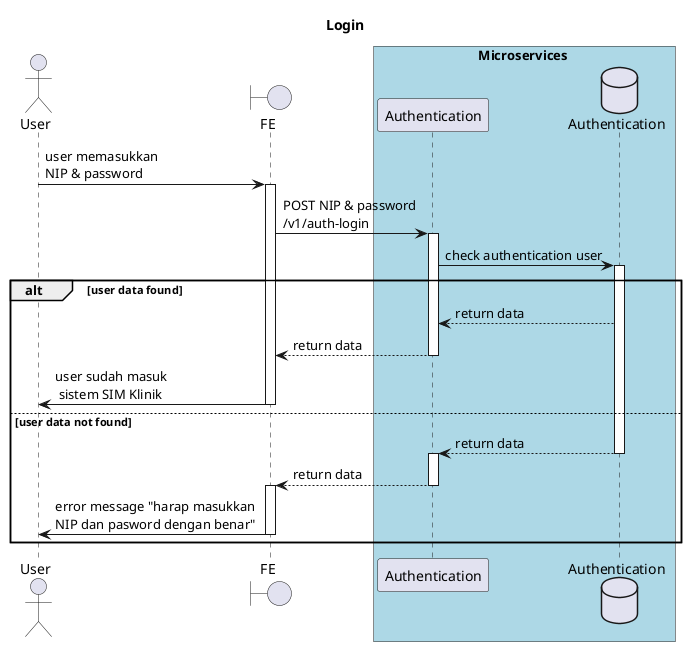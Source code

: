 @startuml "Login"

title "Login"


actor User as user
boundary "FE" as fe

box Microservices #LightBlue
participant Authentication as msAuthentication
database Authentication as dbAuthentication
end box
user -> fe++ : user memasukkan \nNIP & password
fe-> msAuthentication ++: POST NIP & password\n/v1/auth-login
msAuthentication ->dbAuthentication++ : check authentication user
alt user data found
    dbAuthentication-->msAuthentication: return data
    msAuthentication-->fe--: return data
    fe->user --: user sudah masuk\n sistem SIM Klinik
else user data not found
    dbAuthentication-->msAuthentication--++: return data
    msAuthentication-->fe--++: return data
    fe->user --: error message "harap masukkan \nNIP dan pasword dengan benar"

end

@enduml